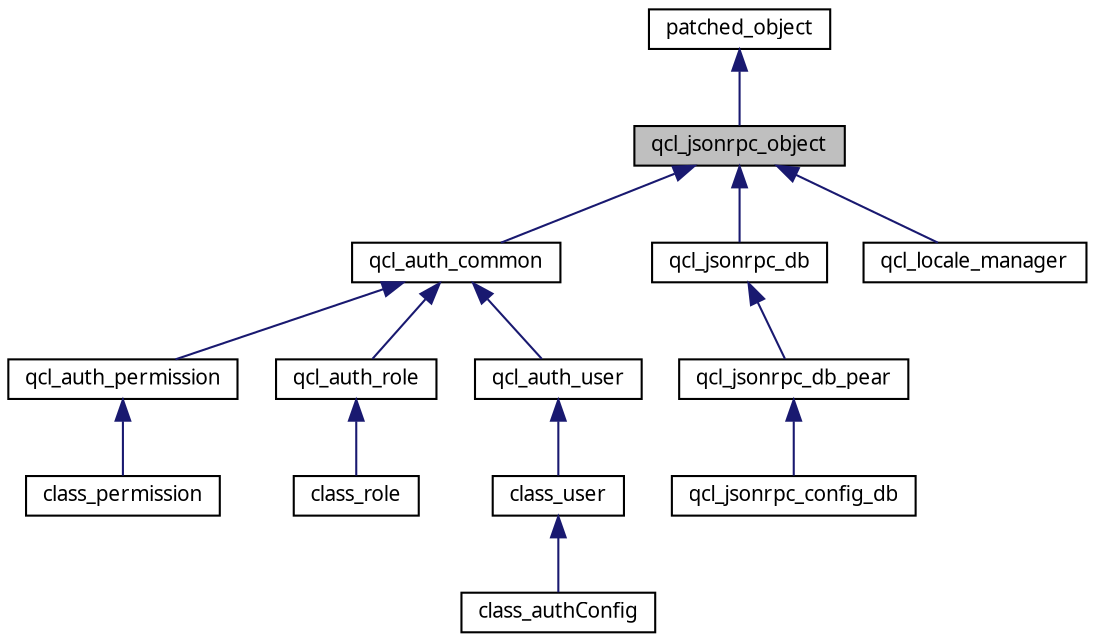 digraph G
{
  edge [fontname="FreeSans.ttf",fontsize=10,labelfontname="FreeSans.ttf",labelfontsize=10];
  node [fontname="FreeSans.ttf",fontsize=10,shape=record];
  Node1 [label="qcl_jsonrpc_object",height=0.2,width=0.4,color="black", fillcolor="grey75", style="filled" fontcolor="black"];
  Node2 -> Node1 [dir=back,color="midnightblue",fontsize=10,style="solid",fontname="FreeSans.ttf"];
  Node2 [label="patched_object",height=0.2,width=0.4,color="black", fillcolor="white", style="filled",URL="$classpatched__object.html"];
  Node1 -> Node3 [dir=back,color="midnightblue",fontsize=10,style="solid",fontname="FreeSans.ttf"];
  Node3 [label="qcl_auth_common",height=0.2,width=0.4,color="black", fillcolor="white", style="filled",URL="$classqcl__auth__common.html"];
  Node3 -> Node4 [dir=back,color="midnightblue",fontsize=10,style="solid",fontname="FreeSans.ttf"];
  Node4 [label="qcl_auth_permission",height=0.2,width=0.4,color="black", fillcolor="white", style="filled",URL="$classqcl__auth__permission.html"];
  Node4 -> Node5 [dir=back,color="midnightblue",fontsize=10,style="solid",fontname="FreeSans.ttf"];
  Node5 [label="class_permission",height=0.2,width=0.4,color="black", fillcolor="white", style="filled",URL="$classclass__permission.html"];
  Node3 -> Node6 [dir=back,color="midnightblue",fontsize=10,style="solid",fontname="FreeSans.ttf"];
  Node6 [label="qcl_auth_role",height=0.2,width=0.4,color="black", fillcolor="white", style="filled",URL="$classqcl__auth__role.html"];
  Node6 -> Node7 [dir=back,color="midnightblue",fontsize=10,style="solid",fontname="FreeSans.ttf"];
  Node7 [label="class_role",height=0.2,width=0.4,color="black", fillcolor="white", style="filled",URL="$classclass__role.html"];
  Node3 -> Node8 [dir=back,color="midnightblue",fontsize=10,style="solid",fontname="FreeSans.ttf"];
  Node8 [label="qcl_auth_user",height=0.2,width=0.4,color="black", fillcolor="white", style="filled",URL="$classqcl__auth__user.html"];
  Node8 -> Node9 [dir=back,color="midnightblue",fontsize=10,style="solid",fontname="FreeSans.ttf"];
  Node9 [label="class_user",height=0.2,width=0.4,color="black", fillcolor="white", style="filled",URL="$classclass__user.html"];
  Node9 -> Node10 [dir=back,color="midnightblue",fontsize=10,style="solid",fontname="FreeSans.ttf"];
  Node10 [label="class_authConfig",height=0.2,width=0.4,color="black", fillcolor="white", style="filled",URL="$classclass__auth_config.html"];
  Node1 -> Node11 [dir=back,color="midnightblue",fontsize=10,style="solid",fontname="FreeSans.ttf"];
  Node11 [label="qcl_jsonrpc_db",height=0.2,width=0.4,color="black", fillcolor="white", style="filled",URL="$classqcl__jsonrpc__db.html"];
  Node11 -> Node12 [dir=back,color="midnightblue",fontsize=10,style="solid",fontname="FreeSans.ttf"];
  Node12 [label="qcl_jsonrpc_db_pear",height=0.2,width=0.4,color="black", fillcolor="white", style="filled",URL="$classqcl__jsonrpc__db__pear.html"];
  Node12 -> Node13 [dir=back,color="midnightblue",fontsize=10,style="solid",fontname="FreeSans.ttf"];
  Node13 [label="qcl_jsonrpc_config_db",height=0.2,width=0.4,color="black", fillcolor="white", style="filled",URL="$classqcl__jsonrpc__config__db.html"];
  Node1 -> Node14 [dir=back,color="midnightblue",fontsize=10,style="solid",fontname="FreeSans.ttf"];
  Node14 [label="qcl_locale_manager",height=0.2,width=0.4,color="black", fillcolor="white", style="filled",URL="$classqcl__locale__manager.html"];
}
